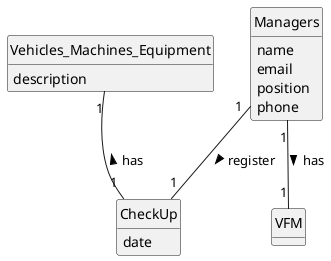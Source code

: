 @startuml
skinparam monochrome true
skinparam packageStyle rectangle
skinparam shadowing false
skinparam monochrome true
skinparam packageStyle rectangle
skinparam shadowing false
'skinparam linetype ortho
'left to right direction
skinparam classAttributeIconSize 0
hide circle
hide methods

class Vehicles_Machines_Equipment {
  description
}

class CheckUp {
  date
}

class VFM {

}

class Managers {
    name
    email
    position
    phone
}
Managers "1" -- "1" CheckUp : register >
Managers "1" -- "1" VFM : has >
Vehicles_Machines_Equipment "1" -- "1" CheckUp : has <

@enduml